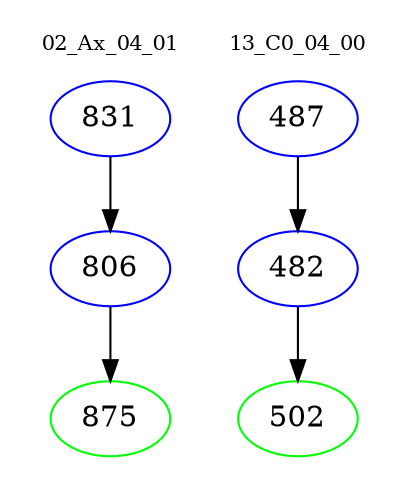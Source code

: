 digraph{
subgraph cluster_0 {
color = white
label = "02_Ax_04_01";
fontsize=10;
T0_831 [label="831", color="blue"]
T0_831 -> T0_806 [color="black"]
T0_806 [label="806", color="blue"]
T0_806 -> T0_875 [color="black"]
T0_875 [label="875", color="green"]
}
subgraph cluster_1 {
color = white
label = "13_C0_04_00";
fontsize=10;
T1_487 [label="487", color="blue"]
T1_487 -> T1_482 [color="black"]
T1_482 [label="482", color="blue"]
T1_482 -> T1_502 [color="black"]
T1_502 [label="502", color="green"]
}
}
